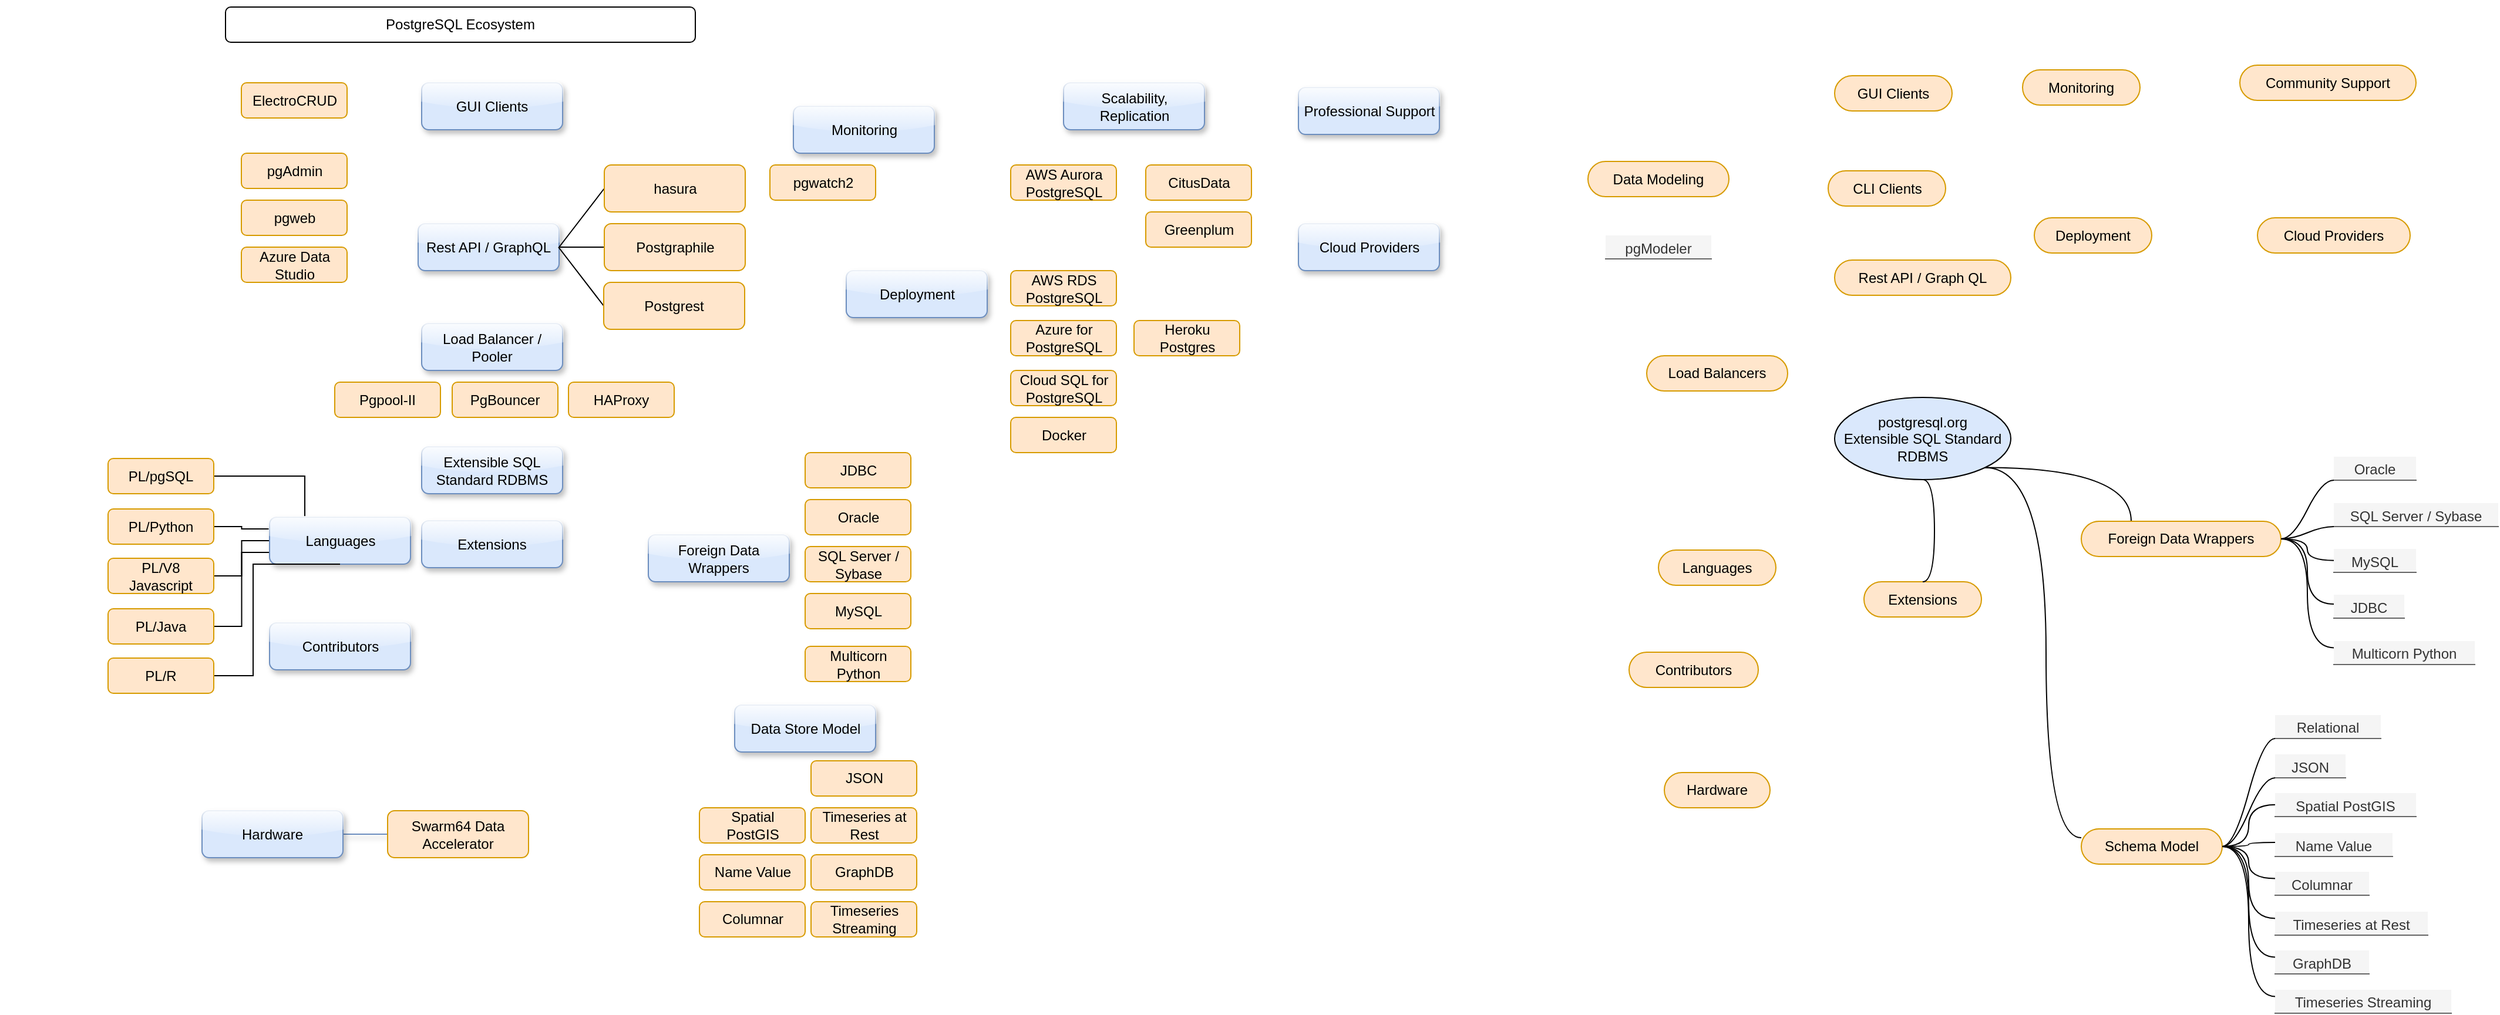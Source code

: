 <mxfile version="12.0.0" type="github" pages="1"><diagram id="6a731a19-8d31-9384-78a2-239565b7b9f0" name="Page-1"><mxGraphModel dx="1683" dy="1754" grid="1" gridSize="10" guides="1" tooltips="1" connect="1" arrows="1" fold="1" page="1" pageScale="1" pageWidth="1100" pageHeight="850" background="#ffffff" math="0" shadow="0"><root><mxCell id="0"/><mxCell id="1" parent="0"/><mxCell id="ewoqu2unWtdxqua38aiE-1555" style="edgeStyle=orthogonalEdgeStyle;rounded=0;orthogonalLoop=1;jettySize=auto;html=1;exitX=0.25;exitY=0;exitDx=0;exitDy=0;entryX=1;entryY=0.5;entryDx=0;entryDy=0;endArrow=none;endFill=0;" parent="1" source="qYoUqwugDs_8l-8_ZZNk-1542" target="ewoqu2unWtdxqua38aiE-1548" edge="1"><mxGeometry relative="1" as="geometry"/></mxCell><mxCell id="ewoqu2unWtdxqua38aiE-1556" style="edgeStyle=orthogonalEdgeStyle;rounded=0;orthogonalLoop=1;jettySize=auto;html=1;exitX=0;exitY=0.25;exitDx=0;exitDy=0;endArrow=none;endFill=0;" parent="1" source="qYoUqwugDs_8l-8_ZZNk-1542" target="ewoqu2unWtdxqua38aiE-1551" edge="1"><mxGeometry relative="1" as="geometry"/></mxCell><mxCell id="ewoqu2unWtdxqua38aiE-1557" style="edgeStyle=orthogonalEdgeStyle;rounded=0;orthogonalLoop=1;jettySize=auto;html=1;exitX=0;exitY=0.5;exitDx=0;exitDy=0;endArrow=none;endFill=0;entryX=1;entryY=0.5;entryDx=0;entryDy=0;" parent="1" source="qYoUqwugDs_8l-8_ZZNk-1542" target="ewoqu2unWtdxqua38aiE-1553" edge="1"><mxGeometry relative="1" as="geometry"/></mxCell><mxCell id="ewoqu2unWtdxqua38aiE-1558" style="edgeStyle=orthogonalEdgeStyle;rounded=0;orthogonalLoop=1;jettySize=auto;html=1;exitX=0;exitY=0.75;exitDx=0;exitDy=0;endArrow=none;endFill=0;entryX=1;entryY=0.5;entryDx=0;entryDy=0;" parent="1" source="qYoUqwugDs_8l-8_ZZNk-1542" target="ewoqu2unWtdxqua38aiE-1554" edge="1"><mxGeometry relative="1" as="geometry"><mxPoint x="233.5" y="-295.5" as="targetPoint"/></mxGeometry></mxCell><UserObject label="Languages" link="https://www.postgresql.org/docs/current/external-pl.html" id="qYoUqwugDs_8l-8_ZZNk-1542"><mxCell style="rounded=1;whiteSpace=wrap;html=1;shadow=1;strokeColor=#6c8ebf;fillColor=#dae8fc;glass=1;" parent="1" vertex="1"><mxGeometry x="247.5" y="-395.5" width="120" height="40" as="geometry"/></mxCell></UserObject><UserObject label="Foreign Data Wrappers" link="https://pgxn.org/tag/foreign%20data%20wrapper/" id="xO5iW77-2609iIl7646L-1542"><mxCell style="rounded=1;whiteSpace=wrap;html=1;shadow=1;strokeColor=#6c8ebf;fillColor=#dae8fc;glass=1;" parent="1" vertex="1"><mxGeometry x="570" y="-380.5" width="120" height="40" as="geometry"/></mxCell></UserObject><UserObject label="Extensions" link="https://pgxn.org/" id="xO5iW77-2609iIl7646L-1543"><mxCell style="rounded=1;whiteSpace=wrap;html=1;shadow=1;strokeColor=#6c8ebf;fillColor=#dae8fc;glass=1;" parent="1" vertex="1"><mxGeometry x="377" y="-392.5" width="120" height="40" as="geometry"/></mxCell></UserObject><mxCell id="xO5iW77-2609iIl7646L-1544" value="Data Store Model" style="rounded=1;whiteSpace=wrap;html=1;shadow=1;strokeColor=#6c8ebf;fillColor=#dae8fc;glass=1;" parent="1" vertex="1"><mxGeometry x="643.5" y="-235.5" width="120" height="40" as="geometry"/></mxCell><mxCell id="xO5iW77-2609iIl7646L-1545" value="Deployment" style="rounded=1;whiteSpace=wrap;html=1;shadow=1;strokeColor=#6c8ebf;fillColor=#dae8fc;glass=1;" parent="1" vertex="1"><mxGeometry x="738.5" y="-605.5" width="120" height="40" as="geometry"/></mxCell><mxCell id="xO5iW77-2609iIl7646L-1546" value="Load Balancer / Pooler" style="rounded=1;whiteSpace=wrap;html=1;shadow=1;strokeColor=#6c8ebf;fillColor=#dae8fc;glass=1;" parent="1" vertex="1"><mxGeometry x="377" y="-560.5" width="120" height="40" as="geometry"/></mxCell><mxCell id="xO5iW77-2609iIl7646L-1547" value="Scalability, Replication" style="rounded=1;whiteSpace=wrap;html=1;shadow=1;strokeColor=#6c8ebf;fillColor=#dae8fc;glass=1;" parent="1" vertex="1"><mxGeometry x="923.5" y="-765.5" width="120" height="40" as="geometry"/></mxCell><mxCell id="xO5iW77-2609iIl7646L-1548" value="Monitoring" style="rounded=1;whiteSpace=wrap;html=1;shadow=1;strokeColor=#6c8ebf;fillColor=#dae8fc;glass=1;" parent="1" vertex="1"><mxGeometry x="693.5" y="-745.5" width="120" height="40" as="geometry"/></mxCell><mxCell id="wK-X1UXonODeccGO6W6j-1548" style="rounded=0;orthogonalLoop=1;jettySize=auto;html=1;exitX=1;exitY=0.5;exitDx=0;exitDy=0;entryX=0;entryY=0.5;entryDx=0;entryDy=0;endArrow=none;endFill=0;" parent="1" source="xO5iW77-2609iIl7646L-1549" target="wK-X1UXonODeccGO6W6j-1547" edge="1"><mxGeometry relative="1" as="geometry"/></mxCell><mxCell id="xO5iW77-2609iIl7646L-1549" value="Rest API / GraphQL" style="rounded=1;whiteSpace=wrap;html=1;fillColor=#dae8fc;strokeColor=#6c8ebf;shadow=1;glass=1;comic=0;" parent="1" vertex="1"><mxGeometry x="374" y="-645.5" width="120" height="40" as="geometry"/></mxCell><mxCell id="xO5iW77-2609iIl7646L-1550" value="GUI Clients" style="rounded=1;whiteSpace=wrap;html=1;shadow=1;strokeColor=#6c8ebf;fillColor=#dae8fc;glass=1;" parent="1" vertex="1"><mxGeometry x="377" y="-765.5" width="120" height="40" as="geometry"/></mxCell><UserObject label="Contributors" link="https://www.postgresql.org/community/contributors/" id="xO5iW77-2609iIl7646L-1551"><mxCell style="rounded=1;whiteSpace=wrap;html=1;shadow=1;strokeColor=#6c8ebf;fillColor=#dae8fc;glass=1;" parent="1" vertex="1"><mxGeometry x="247.5" y="-305.5" width="120" height="40" as="geometry"/></mxCell></UserObject><mxCell id="xO5iW77-2609iIl7646L-1552" value="Professional Support" style="rounded=1;whiteSpace=wrap;html=1;shadow=1;strokeColor=#6c8ebf;fillColor=#dae8fc;glass=1;" parent="1" vertex="1"><mxGeometry x="1123.5" y="-761.5" width="120" height="40" as="geometry"/></mxCell><mxCell id="xO5iW77-2609iIl7646L-1553" value="Cloud Providers" style="rounded=1;whiteSpace=wrap;html=1;shadow=1;strokeColor=#6c8ebf;fillColor=#dae8fc;glass=1;" parent="1" vertex="1"><mxGeometry x="1123.5" y="-645.5" width="120" height="40" as="geometry"/></mxCell><UserObject label="Extensible SQL Standard RDBMS" link="https://www.postgresql.org/about/" id="xO5iW77-2609iIl7646L-1554"><mxCell style="rounded=1;whiteSpace=wrap;html=1;shadow=1;strokeColor=#6c8ebf;fillColor=#dae8fc;glass=1;" parent="1" vertex="1"><mxGeometry x="377" y="-455.5" width="120" height="40" as="geometry"/></mxCell></UserObject><mxCell id="xO5iW77-2609iIl7646L-1558" value="" style="edgeStyle=none;rounded=1;orthogonalLoop=1;jettySize=auto;html=1;endArrow=none;entryX=0;entryY=0.5;entryDx=0;entryDy=0;shadow=1;fontSize=12;strokeColor=#6c8ebf;fillColor=#dae8fc;glass=1;" parent="1" source="xO5iW77-2609iIl7646L-1555" target="ewoqu2unWtdxqua38aiE-1542" edge="1"><mxGeometry relative="1" as="geometry"><mxPoint x="393.5" y="-125.5" as="targetPoint"/></mxGeometry></mxCell><mxCell id="xO5iW77-2609iIl7646L-1555" value="Hardware" style="rounded=1;whiteSpace=wrap;html=1;shadow=1;strokeColor=#6c8ebf;fillColor=#dae8fc;glass=1;" parent="1" vertex="1"><mxGeometry x="190" y="-145.5" width="120" height="40" as="geometry"/></mxCell><mxCell id="wK-X1UXonODeccGO6W6j-1550" style="edgeStyle=none;rounded=0;orthogonalLoop=1;jettySize=auto;html=1;exitX=0;exitY=0.5;exitDx=0;exitDy=0;endArrow=none;endFill=0;" parent="1" source="wK-X1UXonODeccGO6W6j-1545" edge="1"><mxGeometry relative="1" as="geometry"><mxPoint x="493.5" y="-625.5" as="targetPoint"/></mxGeometry></mxCell><UserObject label="Postgrest" link="http://postgrest.org/" id="wK-X1UXonODeccGO6W6j-1545"><mxCell style="rounded=1;whiteSpace=wrap;html=1;fillColor=#ffe6cc;strokeColor=#d79b00;" parent="1" vertex="1"><mxGeometry x="532" y="-595.5" width="120" height="40" as="geometry"/></mxCell></UserObject><mxCell id="wK-X1UXonODeccGO6W6j-1549" style="edgeStyle=none;rounded=0;orthogonalLoop=1;jettySize=auto;html=1;exitX=0;exitY=0.5;exitDx=0;exitDy=0;entryX=1;entryY=0.5;entryDx=0;entryDy=0;endArrow=none;endFill=0;" parent="1" source="wK-X1UXonODeccGO6W6j-1546" target="xO5iW77-2609iIl7646L-1549" edge="1"><mxGeometry relative="1" as="geometry"/></mxCell><UserObject label="hasura" link="https://hasura.io/" id="wK-X1UXonODeccGO6W6j-1546"><mxCell style="rounded=1;whiteSpace=wrap;html=1;fillColor=#ffe6cc;strokeColor=#d79b00;" parent="1" vertex="1"><mxGeometry x="532.5" y="-695.5" width="120" height="40" as="geometry"/></mxCell></UserObject><UserObject label="Postgraphile" link="https://www.graphile.org/postgraphile/" id="wK-X1UXonODeccGO6W6j-1547"><mxCell style="rounded=1;whiteSpace=wrap;html=1;fillColor=#ffe6cc;strokeColor=#d79b00;" parent="1" vertex="1"><mxGeometry x="532.5" y="-645.5" width="120" height="40" as="geometry"/></mxCell></UserObject><UserObject label="Swarm64 Data Accelerator" link="https://www.swarm64.com/swarm64-da" id="ewoqu2unWtdxqua38aiE-1542"><mxCell style="rounded=1;whiteSpace=wrap;html=1;fillColor=#ffe6cc;strokeColor=#d79b00;" parent="1" vertex="1"><mxGeometry x="348" y="-145.5" width="120" height="40" as="geometry"/></mxCell></UserObject><UserObject label="PostgreSQL Ecosystem" link="https://efficiencygeek.github.io/postgresql-ecosystem/" id="ewoqu2unWtdxqua38aiE-1544"><mxCell style="rounded=1;whiteSpace=wrap;html=1;" parent="1" vertex="1"><mxGeometry x="210" y="-830" width="400" height="30" as="geometry"/></mxCell></UserObject><UserObject label="" link="https://www.postgresql.org/" id="ewoqu2unWtdxqua38aiE-1547"><mxCell style="shape=image;verticalLabelPosition=bottom;labelBackgroundColor=#ffffff;verticalAlign=top;aspect=fixed;imageAspect=0;image=https://upload.wikimedia.org/wikipedia/commons/thumb/2/29/Postgresql_elephant.svg/540px-Postgresql_elephant.svg.png;" parent="1" vertex="1"><mxGeometry x="18" y="-836" width="49" height="50" as="geometry"/></mxCell></UserObject><UserObject label="PL/pgSQL" link="https://www.postgresql.org/docs/current/plpgsql.html" id="ewoqu2unWtdxqua38aiE-1548"><mxCell style="rounded=1;whiteSpace=wrap;html=1;fillColor=#ffe6cc;strokeColor=#d79b00;" parent="1" vertex="1"><mxGeometry x="110" y="-445.5" width="90" height="30" as="geometry"/></mxCell></UserObject><UserObject label="PL/Python" link="https://www.postgresql.org/docs/current/plpython.html" id="ewoqu2unWtdxqua38aiE-1551"><mxCell style="rounded=1;whiteSpace=wrap;html=1;fillColor=#ffe6cc;strokeColor=#d79b00;" parent="1" vertex="1"><mxGeometry x="110" y="-402.5" width="90" height="30" as="geometry"/></mxCell></UserObject><mxCell id="ewoqu2unWtdxqua38aiE-1560" style="edgeStyle=elbowEdgeStyle;rounded=0;orthogonalLoop=1;jettySize=auto;html=1;entryX=0.5;entryY=1;entryDx=0;entryDy=0;endArrow=none;endFill=0;" parent="1" target="qYoUqwugDs_8l-8_ZZNk-1542" edge="1"><mxGeometry relative="1" as="geometry"><mxPoint x="200.5" y="-260.5" as="sourcePoint"/><Array as="points"><mxPoint x="233.5" y="-305.5"/><mxPoint x="233.5" y="-305.5"/></Array></mxGeometry></mxCell><UserObject label="PL/R" link="https://github.com/postgres-plr/plr" id="ewoqu2unWtdxqua38aiE-1552"><mxCell style="rounded=1;whiteSpace=wrap;html=1;fillColor=#ffe6cc;strokeColor=#d79b00;" parent="1" vertex="1"><mxGeometry x="110" y="-275.5" width="90" height="30" as="geometry"/></mxCell></UserObject><UserObject label="PL/V8 Javascript" link="https://plv8.github.io/" id="ewoqu2unWtdxqua38aiE-1553"><mxCell style="rounded=1;whiteSpace=wrap;html=1;fillColor=#ffe6cc;strokeColor=#d79b00;" parent="1" vertex="1"><mxGeometry x="110" y="-360.5" width="90" height="30" as="geometry"/></mxCell></UserObject><UserObject label="PL/Java" link="https://tada.github.io/pljava/" id="ewoqu2unWtdxqua38aiE-1554"><mxCell style="rounded=1;whiteSpace=wrap;html=1;fillColor=#ffe6cc;strokeColor=#d79b00;" parent="1" vertex="1"><mxGeometry x="110" y="-317.5" width="90" height="30" as="geometry"/></mxCell></UserObject><UserObject label="JDBC" link="https://pgxn.org/dist/jdbc_fdw/" id="ewoqu2unWtdxqua38aiE-1561"><mxCell style="rounded=1;whiteSpace=wrap;html=1;fillColor=#ffe6cc;strokeColor=#d79b00;flipV=1;flipH=1;" parent="1" vertex="1"><mxGeometry x="703.5" y="-450.5" width="90" height="30" as="geometry"/></mxCell></UserObject><UserObject label="Oracle" link="https://pgxn.org/dist/oracle_fdw/" id="ewoqu2unWtdxqua38aiE-1562"><mxCell style="rounded=1;whiteSpace=wrap;html=1;fillColor=#ffe6cc;strokeColor=#d79b00;flipV=1;flipH=1;" parent="1" vertex="1"><mxGeometry x="703.5" y="-410.5" width="90" height="30" as="geometry"/></mxCell></UserObject><UserObject label="SQL Server / Sybase" link="https://pgxn.org/dist/tds_fdw/" id="ewoqu2unWtdxqua38aiE-1563"><mxCell style="rounded=1;whiteSpace=wrap;html=1;fillColor=#ffe6cc;strokeColor=#d79b00;flipV=1;flipH=1;" parent="1" vertex="1"><mxGeometry x="703.5" y="-370.5" width="90" height="30" as="geometry"/></mxCell></UserObject><UserObject label="MySQL" link="https://pgxn.org/dist/mysql_fdw/" id="ewoqu2unWtdxqua38aiE-1564"><mxCell style="rounded=1;whiteSpace=wrap;html=1;fillColor=#ffe6cc;strokeColor=#d79b00;flipV=1;flipH=1;" parent="1" vertex="1"><mxGeometry x="703.5" y="-330.5" width="90" height="30" as="geometry"/></mxCell></UserObject><UserObject label="Multicorn Python" link="https://pgxn.org/dist/multicorn/" id="ewoqu2unWtdxqua38aiE-1565"><mxCell style="rounded=1;whiteSpace=wrap;html=1;fillColor=#ffe6cc;strokeColor=#d79b00;flipV=1;flipH=1;" parent="1" vertex="1"><mxGeometry x="703.5" y="-285.5" width="90" height="30" as="geometry"/></mxCell></UserObject><UserObject label="JSON" link="https://www.postgresql.org/docs/current/functions-json.html" id="ewoqu2unWtdxqua38aiE-1566"><mxCell style="rounded=1;whiteSpace=wrap;html=1;fillColor=#ffe6cc;strokeColor=#d79b00;flipV=1;flipH=1;" parent="1" vertex="1"><mxGeometry x="708.5" y="-188" width="90" height="30" as="geometry"/></mxCell></UserObject><UserObject label="Timeseries at Rest" link="https://www.timescale.com/" id="ewoqu2unWtdxqua38aiE-1567"><mxCell style="rounded=1;whiteSpace=wrap;html=1;fillColor=#ffe6cc;strokeColor=#d79b00;flipV=1;flipH=1;" parent="1" vertex="1"><mxGeometry x="708.5" y="-148" width="90" height="30" as="geometry"/></mxCell></UserObject><UserObject label="GraphDB" link="https://bitnine.net/agensgraph-graph-database-with-postgresql/" id="ewoqu2unWtdxqua38aiE-1568"><mxCell style="rounded=1;whiteSpace=wrap;html=1;fillColor=#ffe6cc;strokeColor=#d79b00;flipV=1;flipH=1;" parent="1" vertex="1"><mxGeometry x="708.5" y="-108" width="90" height="30" as="geometry"/></mxCell></UserObject><UserObject label="Timeseries Streaming" link="https://www.pipelinedb.com/blog/high-performance-time-series-aggregation-for-postgresql-11" id="ewoqu2unWtdxqua38aiE-1569"><mxCell style="rounded=1;whiteSpace=wrap;html=1;fillColor=#ffe6cc;strokeColor=#d79b00;flipV=1;flipH=1;" parent="1" vertex="1"><mxGeometry x="708.5" y="-68" width="90" height="30" as="geometry"/></mxCell></UserObject><UserObject label="Columnar" link="https://citusdata.github.io/cstore_fdw/" id="ewoqu2unWtdxqua38aiE-1570"><mxCell style="rounded=1;whiteSpace=wrap;html=1;fillColor=#ffe6cc;strokeColor=#d79b00;flipV=1;flipH=1;" parent="1" vertex="1"><mxGeometry x="613.5" y="-68" width="90" height="30" as="geometry"/></mxCell></UserObject><UserObject label="Spatial &lt;br&gt;PostGIS" link="https://postgis.net/" id="ewoqu2unWtdxqua38aiE-1578"><mxCell style="rounded=1;whiteSpace=wrap;html=1;fillColor=#ffe6cc;strokeColor=#d79b00;flipV=1;flipH=1;" parent="1" vertex="1"><mxGeometry x="613.5" y="-148" width="90" height="30" as="geometry"/></mxCell></UserObject><UserObject label="CitusData" link="https://www.citusdata.com/" id="ewoqu2unWtdxqua38aiE-1579"><mxCell style="rounded=1;whiteSpace=wrap;html=1;fillColor=#ffe6cc;strokeColor=#d79b00;flipV=1;flipH=1;" parent="1" vertex="1"><mxGeometry x="993.5" y="-695.5" width="90" height="30" as="geometry"/></mxCell></UserObject><UserObject label="AWS Aurora PostgreSQL" link="https://aws.amazon.com/rds/aurora/details/postgresql-details/" id="ewoqu2unWtdxqua38aiE-1580"><mxCell style="rounded=1;whiteSpace=wrap;html=1;fillColor=#ffe6cc;strokeColor=#d79b00;flipV=1;flipH=1;" parent="1" vertex="1"><mxGeometry x="878.5" y="-695.5" width="90" height="30" as="geometry"/></mxCell></UserObject><UserObject label="Name Value" link="https://www.postgresql.org/docs/current/hstore.html" id="ewoqu2unWtdxqua38aiE-1581"><mxCell style="rounded=1;whiteSpace=wrap;html=1;fillColor=#ffe6cc;strokeColor=#d79b00;flipV=1;flipH=1;" parent="1" vertex="1"><mxGeometry x="613.5" y="-108" width="90" height="30" as="geometry"/></mxCell></UserObject><UserObject label="AWS RDS PostgreSQL" link="https://aws.amazon.com/rds/postgresql/" id="ewoqu2unWtdxqua38aiE-1582"><mxCell style="rounded=1;whiteSpace=wrap;html=1;fillColor=#ffe6cc;strokeColor=#d79b00;flipV=1;flipH=1;" parent="1" vertex="1"><mxGeometry x="878.5" y="-605.5" width="90" height="30" as="geometry"/></mxCell></UserObject><UserObject label="Azure for PostgreSQL" link="https://azure.microsoft.com/en-us/services/postgresql/" id="ewoqu2unWtdxqua38aiE-1583"><mxCell style="rounded=1;whiteSpace=wrap;html=1;fillColor=#ffe6cc;strokeColor=#d79b00;flipV=1;flipH=1;" parent="1" vertex="1"><mxGeometry x="878.5" y="-563" width="90" height="30" as="geometry"/></mxCell></UserObject><UserObject label="Cloud SQL for PostgreSQL" link="https://cloud.google.com/sql/docs/postgres/" id="ewoqu2unWtdxqua38aiE-1584"><mxCell style="rounded=1;whiteSpace=wrap;html=1;fillColor=#ffe6cc;strokeColor=#d79b00;flipV=1;flipH=1;" parent="1" vertex="1"><mxGeometry x="878.5" y="-520.5" width="90" height="30" as="geometry"/></mxCell></UserObject><UserObject label="Docker" link="https://hub.docker.com/_/postgres" id="ewoqu2unWtdxqua38aiE-1585"><mxCell style="rounded=1;whiteSpace=wrap;html=1;fillColor=#ffe6cc;strokeColor=#d79b00;flipV=1;flipH=1;" parent="1" vertex="1"><mxGeometry x="878.5" y="-480.5" width="90" height="30" as="geometry"/></mxCell></UserObject><UserObject label="ElectroCRUD" link="https://github.com/garrylachman/ElectroCRUD" id="ewoqu2unWtdxqua38aiE-1587"><mxCell style="rounded=1;whiteSpace=wrap;html=1;fillColor=#ffe6cc;strokeColor=#d79b00;" parent="1" vertex="1"><mxGeometry x="223.5" y="-765.5" width="90" height="30" as="geometry"/></mxCell></UserObject><UserObject label="Heroku Postgres" link="https://www.heroku.com/postgres" id="ewoqu2unWtdxqua38aiE-1588"><mxCell style="rounded=1;whiteSpace=wrap;html=1;fillColor=#ffe6cc;strokeColor=#d79b00;flipV=1;flipH=1;" parent="1" vertex="1"><mxGeometry x="983.5" y="-563" width="90" height="30" as="geometry"/></mxCell></UserObject><UserObject label="Pgpool-II" link="http://www.pgpool.net/mediawiki/index.php/Main_Page" id="ewoqu2unWtdxqua38aiE-1589"><mxCell style="rounded=1;whiteSpace=wrap;html=1;fillColor=#ffe6cc;strokeColor=#d79b00;flipV=1;flipH=1;" parent="1" vertex="1"><mxGeometry x="303" y="-510.5" width="90" height="30" as="geometry"/></mxCell></UserObject><UserObject label="PgBouncer" link="http://pgbouncer.github.io/" id="ewoqu2unWtdxqua38aiE-1590"><mxCell style="rounded=1;whiteSpace=wrap;html=1;fillColor=#ffe6cc;strokeColor=#d79b00;flipV=1;flipH=1;" parent="1" vertex="1"><mxGeometry x="403" y="-510.5" width="90" height="30" as="geometry"/></mxCell></UserObject><UserObject label="HAProxy" link="http://www.haproxy.org/" id="ewoqu2unWtdxqua38aiE-1591"><mxCell style="rounded=1;whiteSpace=wrap;html=1;fillColor=#ffe6cc;strokeColor=#d79b00;flipV=1;flipH=1;" parent="1" vertex="1"><mxGeometry x="502" y="-510.5" width="90" height="30" as="geometry"/></mxCell></UserObject><UserObject label="pgwatch2" link="https://github.com/cybertec-postgresql/pgwatch2" id="ewoqu2unWtdxqua38aiE-1593"><mxCell style="rounded=1;whiteSpace=wrap;html=1;fillColor=#ffe6cc;strokeColor=#d79b00;flipV=1;flipH=1;" parent="1" vertex="1"><mxGeometry x="673.5" y="-695.5" width="90" height="30" as="geometry"/></mxCell></UserObject><UserObject label="Greenplum" link="https://greenplum.org/" id="ewoqu2unWtdxqua38aiE-1594"><mxCell style="rounded=1;whiteSpace=wrap;html=1;fillColor=#ffe6cc;strokeColor=#d79b00;flipV=1;flipH=1;" parent="1" vertex="1"><mxGeometry x="993.5" y="-655.5" width="90" height="30" as="geometry"/></mxCell></UserObject><UserObject label="pgAdmin" link="https://www.pgadmin.org/" id="ewoqu2unWtdxqua38aiE-1595"><mxCell style="rounded=1;whiteSpace=wrap;html=1;fillColor=#ffe6cc;strokeColor=#d79b00;flipV=1;flipH=1;" parent="1" vertex="1"><mxGeometry x="223.5" y="-705.5" width="90" height="30" as="geometry"/></mxCell></UserObject><UserObject label="pgweb" link="http://sosedoff.github.io/pgweb/" id="ewoqu2unWtdxqua38aiE-1596"><mxCell style="rounded=1;whiteSpace=wrap;html=1;fillColor=#ffe6cc;strokeColor=#d79b00;flipV=1;flipH=1;" parent="1" vertex="1"><mxGeometry x="223.5" y="-665.5" width="90" height="30" as="geometry"/></mxCell></UserObject><UserObject label="Azure Data Studio" link="https://docs.microsoft.com/en-us/sql/azure-data-studio/quickstart-postgres?view=sql-server-2017" id="ewoqu2unWtdxqua38aiE-1597"><mxCell style="rounded=1;whiteSpace=wrap;html=1;fillColor=#ffe6cc;strokeColor=#d79b00;flipV=1;flipH=1;" parent="1" vertex="1"><mxGeometry x="223.5" y="-625.5" width="90" height="30" as="geometry"/></mxCell></UserObject><mxCell id="T47zWwT-9xR79p9-MtNg-6" style="edgeStyle=orthogonalEdgeStyle;curved=1;rounded=0;orthogonalLoop=1;jettySize=auto;html=1;exitX=1;exitY=1;exitDx=0;exitDy=0;entryX=0.25;entryY=0;entryDx=0;entryDy=0;endArrow=none;endFill=0;" parent="1" source="T47zWwT-9xR79p9-MtNg-1" target="T47zWwT-9xR79p9-MtNg-4" edge="1"><mxGeometry relative="1" as="geometry"/></mxCell><UserObject label="postgresql.org&lt;br&gt;Extensible SQL Standard RDBMS" link="https://www.postgresql.org/about/" id="T47zWwT-9xR79p9-MtNg-1"><mxCell style="ellipse;whiteSpace=wrap;html=1;align=center;container=1;recursiveResize=0;treeFolding=1;treeMoving=1;fillColor=#DAE8FC;" parent="1" vertex="1"><mxGeometry x="1580" y="-497.5" width="150" height="70" as="geometry"/></mxCell></UserObject><UserObject label="Extensions" link="https://www.citusdata.com/blog/2018/11/27/postgres-more-than-a-relational-database/" id="T47zWwT-9xR79p9-MtNg-2"><mxCell style="whiteSpace=wrap;html=1;rounded=1;arcSize=50;align=center;verticalAlign=middle;container=1;recursiveResize=0;strokeWidth=1;autosize=1;spacing=4;treeFolding=1;treeMoving=1;strokeColor=#d79b00;fillColor=#ffe6cc;" parent="1" vertex="1"><mxGeometry x="1605" y="-340.5" width="100" height="30" as="geometry"/></mxCell></UserObject><mxCell id="T47zWwT-9xR79p9-MtNg-3" value="" style="edgeStyle=entityRelationEdgeStyle;startArrow=none;endArrow=none;segment=10;curved=1;exitX=0.5;exitY=1;exitDx=0;exitDy=0;entryX=0.5;entryY=0;entryDx=0;entryDy=0;" parent="1" source="T47zWwT-9xR79p9-MtNg-1" target="T47zWwT-9xR79p9-MtNg-2" edge="1"><mxGeometry relative="1" as="geometry"><mxPoint x="1670" y="-321" as="sourcePoint"/></mxGeometry></mxCell><UserObject label="Foreign Data Wrappers" link="https://pgxn.org/tag/foreign%20data%20wrapper/" id="T47zWwT-9xR79p9-MtNg-4"><mxCell style="whiteSpace=wrap;html=1;rounded=1;arcSize=50;align=center;verticalAlign=middle;container=1;recursiveResize=0;strokeWidth=1;autosize=1;spacing=4;treeFolding=1;treeMoving=1;fillColor=#ffe6cc;strokeColor=#d79b00;" parent="1" vertex="1"><mxGeometry x="1790" y="-392" width="170" height="30" as="geometry"/></mxCell></UserObject><mxCell id="T47zWwT-9xR79p9-MtNg-7" value="Oracle" style="whiteSpace=wrap;html=1;shape=partialRectangle;top=0;left=0;bottom=1;right=0;points=[[0,1],[1,1]];strokeColor=#666666;fillColor=#f5f5f5;align=center;verticalAlign=bottom;routingCenterY=0.5;snapToPoint=1;container=1;recursiveResize=0;autosize=1;treeFolding=1;treeMoving=1;fontColor=#333333;" parent="1" vertex="1"><mxGeometry x="2005" y="-447" width="70" height="20" as="geometry"/></mxCell><mxCell id="T47zWwT-9xR79p9-MtNg-8" value="" style="edgeStyle=entityRelationEdgeStyle;startArrow=none;endArrow=none;segment=10;curved=1;" parent="1" source="T47zWwT-9xR79p9-MtNg-4" target="T47zWwT-9xR79p9-MtNg-7" edge="1"><mxGeometry relative="1" as="geometry"><mxPoint x="1960" y="-369.5" as="sourcePoint"/></mxGeometry></mxCell><mxCell id="T47zWwT-9xR79p9-MtNg-13" value="" style="edgeStyle=orthogonalEdgeStyle;curved=1;rounded=0;orthogonalLoop=1;jettySize=auto;html=1;endArrow=none;endFill=0;entryX=0.006;entryY=0.493;entryDx=0;entryDy=0;entryPerimeter=0;" parent="1" source="T47zWwT-9xR79p9-MtNg-4" target="T47zWwT-9xR79p9-MtNg-12" edge="1"><mxGeometry relative="1" as="geometry"><mxPoint x="1960" y="-369.5" as="sourcePoint"/></mxGeometry></mxCell><mxCell id="T47zWwT-9xR79p9-MtNg-9" value="SQL Server / Sybase" style="whiteSpace=wrap;html=1;shape=partialRectangle;top=0;left=0;bottom=1;right=0;points=[[0,1],[1,1]];strokeColor=#666666;fillColor=#f5f5f5;align=center;verticalAlign=bottom;routingCenterY=0.5;snapToPoint=1;container=1;recursiveResize=0;autosize=1;treeFolding=1;treeMoving=1;fontColor=#333333;" parent="1" vertex="1"><mxGeometry x="2005" y="-407.5" width="140" height="20" as="geometry"/></mxCell><mxCell id="T47zWwT-9xR79p9-MtNg-12" value="MySQL" style="whiteSpace=wrap;html=1;shape=partialRectangle;top=0;left=0;bottom=1;right=0;points=[[0,1],[1,1]];strokeColor=#666666;fillColor=#f5f5f5;align=center;verticalAlign=bottom;routingCenterY=0.5;snapToPoint=1;container=1;recursiveResize=0;autosize=1;treeFolding=1;treeMoving=1;fontColor=#333333;" parent="1" vertex="1"><mxGeometry x="2005" y="-368.5" width="70" height="20" as="geometry"/></mxCell><mxCell id="T47zWwT-9xR79p9-MtNg-11" value="" style="edgeStyle=entityRelationEdgeStyle;startArrow=none;endArrow=none;segment=10;curved=1;entryX=0;entryY=1;entryDx=0;entryDy=0;exitX=1;exitY=0.5;exitDx=0;exitDy=0;" parent="1" source="T47zWwT-9xR79p9-MtNg-4" target="T47zWwT-9xR79p9-MtNg-9" edge="1"><mxGeometry relative="1" as="geometry"><mxPoint x="1982" y="-370" as="sourcePoint"/><mxPoint x="2052" y="-417" as="targetPoint"/></mxGeometry></mxCell><mxCell id="T47zWwT-9xR79p9-MtNg-15" value="" style="edgeStyle=orthogonalEdgeStyle;curved=1;rounded=0;orthogonalLoop=1;jettySize=auto;html=1;endArrow=none;endFill=0;exitX=1;exitY=0.5;exitDx=0;exitDy=0;entryX=0;entryY=0.4;entryDx=0;entryDy=0;entryPerimeter=0;" parent="1" source="T47zWwT-9xR79p9-MtNg-4" target="T47zWwT-9xR79p9-MtNg-16" edge="1"><mxGeometry relative="1" as="geometry"><mxPoint x="1940" y="-354.5" as="sourcePoint"/></mxGeometry></mxCell><mxCell id="T47zWwT-9xR79p9-MtNg-18" value="" style="edgeStyle=orthogonalEdgeStyle;curved=1;rounded=0;orthogonalLoop=1;jettySize=auto;html=1;endArrow=none;endFill=0;exitX=1;exitY=0.5;exitDx=0;exitDy=0;entryX=0.001;entryY=0.286;entryDx=0;entryDy=0;entryPerimeter=0;" parent="1" source="T47zWwT-9xR79p9-MtNg-4" target="T47zWwT-9xR79p9-MtNg-17" edge="1"><mxGeometry relative="1" as="geometry"><mxPoint x="1940" y="-354.5" as="sourcePoint"/></mxGeometry></mxCell><mxCell id="T47zWwT-9xR79p9-MtNg-16" value="JDBC" style="whiteSpace=wrap;html=1;shape=partialRectangle;top=0;left=0;bottom=1;right=0;points=[[0,1],[1,1]];strokeColor=#666666;fillColor=#f5f5f5;align=center;verticalAlign=bottom;routingCenterY=0.5;snapToPoint=1;container=1;recursiveResize=0;autosize=1;treeFolding=1;treeMoving=1;fontColor=#333333;" parent="1" vertex="1"><mxGeometry x="2005" y="-329.5" width="60" height="20" as="geometry"/></mxCell><mxCell id="T47zWwT-9xR79p9-MtNg-17" value="Multicorn Python" style="whiteSpace=wrap;html=1;shape=partialRectangle;top=0;left=0;bottom=1;right=0;points=[[0,1],[1,1]];strokeColor=#666666;fillColor=#f5f5f5;align=center;verticalAlign=bottom;routingCenterY=0.5;snapToPoint=1;container=1;recursiveResize=0;autosize=1;treeFolding=1;treeMoving=1;fontColor=#333333;" parent="1" vertex="1"><mxGeometry x="2005" y="-290" width="120" height="20" as="geometry"/></mxCell><UserObject label="Schema Model" link="https://www.citusdata.com/blog/2018/11/27/postgres-more-than-a-relational-database/" id="T47zWwT-9xR79p9-MtNg-20"><mxCell style="whiteSpace=wrap;html=1;rounded=1;arcSize=50;align=center;verticalAlign=middle;container=1;recursiveResize=0;strokeWidth=1;autosize=1;spacing=4;treeFolding=1;treeMoving=1;fillColor=#ffe6cc;strokeColor=#d79b00;" parent="1" vertex="1"><mxGeometry x="1790" y="-130" width="120" height="30" as="geometry"/></mxCell></UserObject><UserObject label="Relational" link="https://www.postgresql.org/docs/current/sql.html" id="T47zWwT-9xR79p9-MtNg-21"><mxCell style="whiteSpace=wrap;html=1;shape=partialRectangle;top=0;left=0;bottom=1;right=0;points=[[0,1],[1,1]];strokeColor=#666666;fillColor=#f5f5f5;align=center;verticalAlign=bottom;routingCenterY=0.5;snapToPoint=1;container=1;recursiveResize=0;autosize=1;treeFolding=1;treeMoving=1;fontColor=#333333;" parent="1" vertex="1"><mxGeometry x="1955" y="-227" width="90" height="20" as="geometry"/></mxCell></UserObject><mxCell id="T47zWwT-9xR79p9-MtNg-22" value="" style="edgeStyle=entityRelationEdgeStyle;startArrow=none;endArrow=none;segment=10;curved=1;" parent="1" source="T47zWwT-9xR79p9-MtNg-20" target="T47zWwT-9xR79p9-MtNg-21" edge="1"><mxGeometry relative="1" as="geometry"><mxPoint x="2090" y="-149.5" as="sourcePoint"/></mxGeometry></mxCell><mxCell id="T47zWwT-9xR79p9-MtNg-23" value="" style="edgeStyle=orthogonalEdgeStyle;curved=1;rounded=0;orthogonalLoop=1;jettySize=auto;html=1;endArrow=none;endFill=0;entryX=0.006;entryY=0.493;entryDx=0;entryDy=0;entryPerimeter=0;" parent="1" source="T47zWwT-9xR79p9-MtNg-20" target="T47zWwT-9xR79p9-MtNg-25" edge="1"><mxGeometry relative="1" as="geometry"><mxPoint x="2090" y="-149.5" as="sourcePoint"/></mxGeometry></mxCell><UserObject label="JSON" link="https://www.postgresql.org/docs/current/functions-json.html" id="T47zWwT-9xR79p9-MtNg-24"><mxCell style="whiteSpace=wrap;html=1;shape=partialRectangle;top=0;left=0;bottom=1;right=0;points=[[0,1],[1,1]];strokeColor=#666666;fillColor=#f5f5f5;align=center;verticalAlign=bottom;routingCenterY=0.5;snapToPoint=1;container=1;recursiveResize=0;autosize=1;treeFolding=1;treeMoving=1;fontColor=#333333;" parent="1" vertex="1"><mxGeometry x="1955" y="-193.5" width="60" height="20" as="geometry"/></mxCell></UserObject><UserObject label="Spatial PostGIS" link="https://postgis.net/" id="T47zWwT-9xR79p9-MtNg-25"><mxCell style="whiteSpace=wrap;html=1;shape=partialRectangle;top=0;left=0;bottom=1;right=0;points=[[0,1],[1,1]];strokeColor=#666666;fillColor=#f5f5f5;align=center;verticalAlign=bottom;routingCenterY=0.5;snapToPoint=1;container=1;recursiveResize=0;autosize=1;treeFolding=1;treeMoving=1;fontColor=#333333;" parent="1" vertex="1"><mxGeometry x="1955" y="-160.5" width="120" height="20" as="geometry"/></mxCell></UserObject><mxCell id="T47zWwT-9xR79p9-MtNg-26" value="" style="edgeStyle=entityRelationEdgeStyle;startArrow=none;endArrow=none;segment=10;curved=1;entryX=0;entryY=1;entryDx=0;entryDy=0;exitX=1;exitY=0.5;exitDx=0;exitDy=0;" parent="1" source="T47zWwT-9xR79p9-MtNg-20" target="T47zWwT-9xR79p9-MtNg-24" edge="1"><mxGeometry relative="1" as="geometry"><mxPoint x="2112" y="-150" as="sourcePoint"/><mxPoint x="2182" y="-197" as="targetPoint"/></mxGeometry></mxCell><mxCell id="T47zWwT-9xR79p9-MtNg-27" value="" style="edgeStyle=orthogonalEdgeStyle;curved=1;rounded=0;orthogonalLoop=1;jettySize=auto;html=1;endArrow=none;endFill=0;exitX=1;exitY=0.5;exitDx=0;exitDy=0;entryX=0;entryY=0.4;entryDx=0;entryDy=0;entryPerimeter=0;" parent="1" source="T47zWwT-9xR79p9-MtNg-20" target="T47zWwT-9xR79p9-MtNg-29" edge="1"><mxGeometry relative="1" as="geometry"><mxPoint x="2070" y="-134.5" as="sourcePoint"/></mxGeometry></mxCell><mxCell id="T47zWwT-9xR79p9-MtNg-28" value="" style="edgeStyle=orthogonalEdgeStyle;curved=1;rounded=0;orthogonalLoop=1;jettySize=auto;html=1;endArrow=none;endFill=0;exitX=1;exitY=0.5;exitDx=0;exitDy=0;entryX=0.001;entryY=0.286;entryDx=0;entryDy=0;entryPerimeter=0;" parent="1" source="T47zWwT-9xR79p9-MtNg-20" target="T47zWwT-9xR79p9-MtNg-30" edge="1"><mxGeometry relative="1" as="geometry"><mxPoint x="2070" y="-134.5" as="sourcePoint"/></mxGeometry></mxCell><UserObject label="Name Value" link="https://www.postgresql.org/docs/current/hstore.html" id="T47zWwT-9xR79p9-MtNg-29"><mxCell style="whiteSpace=wrap;html=1;shape=partialRectangle;top=0;left=0;bottom=1;right=0;points=[[0,1],[1,1]];strokeColor=#666666;fillColor=#f5f5f5;align=center;verticalAlign=bottom;routingCenterY=0.5;snapToPoint=1;container=1;recursiveResize=0;autosize=1;treeFolding=1;treeMoving=1;fontColor=#333333;" parent="1" vertex="1"><mxGeometry x="1955" y="-126.5" width="100" height="20" as="geometry"/></mxCell></UserObject><UserObject label="Columnar" link="https://www.citusdata.com/blog/2014/04/03/columnar-store-for-analytics/" id="T47zWwT-9xR79p9-MtNg-30"><mxCell style="whiteSpace=wrap;html=1;shape=partialRectangle;top=0;left=0;bottom=1;right=0;points=[[0,1],[1,1]];strokeColor=#666666;fillColor=#f5f5f5;align=center;verticalAlign=bottom;routingCenterY=0.5;snapToPoint=1;container=1;recursiveResize=0;autosize=1;treeFolding=1;treeMoving=1;fontColor=#333333;" parent="1" vertex="1"><mxGeometry x="1955" y="-93.5" width="80" height="20" as="geometry"/></mxCell></UserObject><mxCell id="T47zWwT-9xR79p9-MtNg-31" value="" style="edgeStyle=orthogonalEdgeStyle;curved=1;rounded=0;orthogonalLoop=1;jettySize=auto;html=1;endArrow=none;endFill=0;entryX=0.001;entryY=0.286;entryDx=0;entryDy=0;entryPerimeter=0;" parent="1" source="T47zWwT-9xR79p9-MtNg-20" target="T47zWwT-9xR79p9-MtNg-32" edge="1"><mxGeometry relative="1" as="geometry"><mxPoint x="2040" y="-149.5" as="sourcePoint"/></mxGeometry></mxCell><UserObject label="Timeseries at Rest" link="https://www.timescale.com/" id="T47zWwT-9xR79p9-MtNg-32"><mxCell style="whiteSpace=wrap;html=1;shape=partialRectangle;top=0;left=0;bottom=1;right=0;points=[[0,1],[1,1]];strokeColor=#666666;fillColor=#f5f5f5;align=center;verticalAlign=bottom;routingCenterY=0.5;snapToPoint=1;container=1;recursiveResize=0;autosize=1;treeFolding=1;treeMoving=1;fontColor=#333333;" parent="1" vertex="1"><mxGeometry x="1955" y="-59.5" width="130" height="20" as="geometry"/></mxCell></UserObject><mxCell id="T47zWwT-9xR79p9-MtNg-33" value="" style="edgeStyle=orthogonalEdgeStyle;curved=1;rounded=0;orthogonalLoop=1;jettySize=auto;html=1;endArrow=none;endFill=0;entryX=0.001;entryY=0.286;entryDx=0;entryDy=0;entryPerimeter=0;" parent="1" source="T47zWwT-9xR79p9-MtNg-20" target="T47zWwT-9xR79p9-MtNg-34" edge="1"><mxGeometry relative="1" as="geometry"><mxPoint x="1980" y="-72.5" as="sourcePoint"/></mxGeometry></mxCell><UserObject label="Timeseries Streaming" link="https://www.pipelinedb.com/" id="T47zWwT-9xR79p9-MtNg-34"><mxCell style="whiteSpace=wrap;html=1;shape=partialRectangle;top=0;left=0;bottom=1;right=0;points=[[0,1],[1,1]];strokeColor=#666666;fillColor=#f5f5f5;align=center;verticalAlign=bottom;routingCenterY=0.5;snapToPoint=1;container=1;recursiveResize=0;autosize=1;treeFolding=1;treeMoving=1;fontColor=#333333;" parent="1" vertex="1"><mxGeometry x="1955" y="7" width="150" height="20" as="geometry"/></mxCell></UserObject><mxCell id="T47zWwT-9xR79p9-MtNg-35" value="" style="edgeStyle=orthogonalEdgeStyle;curved=1;rounded=0;orthogonalLoop=1;jettySize=auto;html=1;endArrow=none;endFill=0;entryX=0.001;entryY=0.286;entryDx=0;entryDy=0;entryPerimeter=0;" parent="1" source="T47zWwT-9xR79p9-MtNg-20" target="T47zWwT-9xR79p9-MtNg-36" edge="1"><mxGeometry relative="1" as="geometry"><mxPoint x="1860" y="-79.5" as="sourcePoint"/></mxGeometry></mxCell><UserObject label="GraphDB" link="https://bitnine.net/" id="T47zWwT-9xR79p9-MtNg-36"><mxCell style="whiteSpace=wrap;html=1;shape=partialRectangle;top=0;left=0;bottom=1;right=0;points=[[0,1],[1,1]];strokeColor=#666666;fillColor=#f5f5f5;align=center;verticalAlign=bottom;routingCenterY=0.5;snapToPoint=1;container=1;recursiveResize=0;autosize=1;treeFolding=1;treeMoving=1;fontColor=#333333;" parent="1" vertex="1"><mxGeometry x="1955" y="-26.5" width="80" height="20" as="geometry"/></mxCell></UserObject><mxCell id="T47zWwT-9xR79p9-MtNg-37" style="edgeStyle=orthogonalEdgeStyle;curved=1;rounded=0;orthogonalLoop=1;jettySize=auto;html=1;exitX=1;exitY=1;exitDx=0;exitDy=0;endArrow=none;endFill=0;entryX=0;entryY=0.25;entryDx=0;entryDy=0;" parent="1" source="T47zWwT-9xR79p9-MtNg-1" target="T47zWwT-9xR79p9-MtNg-20" edge="1"><mxGeometry relative="1" as="geometry"><mxPoint x="1718" y="-427.5" as="sourcePoint"/><mxPoint x="1793" y="-374.5" as="targetPoint"/></mxGeometry></mxCell><UserObject label="Languages" id="QQFrIH2gePDctSpPwOKv-1"><mxCell style="whiteSpace=wrap;html=1;rounded=1;arcSize=50;align=center;verticalAlign=middle;container=1;recursiveResize=0;strokeWidth=1;autosize=1;spacing=4;treeFolding=1;treeMoving=1;fillColor=#ffe6cc;strokeColor=#d79b00;" vertex="1" parent="1"><mxGeometry x="1430" y="-367.5" width="100" height="30" as="geometry"/></mxCell></UserObject><UserObject label="Load Balancers" id="QQFrIH2gePDctSpPwOKv-2"><mxCell style="whiteSpace=wrap;html=1;rounded=1;arcSize=50;align=center;verticalAlign=middle;container=1;recursiveResize=0;strokeWidth=1;autosize=1;spacing=4;treeFolding=1;treeMoving=1;fillColor=#ffe6cc;strokeColor=#d79b00;" vertex="1" parent="1"><mxGeometry x="1420" y="-533" width="120" height="30" as="geometry"/></mxCell></UserObject><UserObject label="Rest API / Graph QL" id="QQFrIH2gePDctSpPwOKv-3"><mxCell style="whiteSpace=wrap;html=1;rounded=1;arcSize=50;align=center;verticalAlign=middle;container=1;recursiveResize=0;strokeWidth=1;autosize=1;spacing=4;treeFolding=1;treeMoving=1;fillColor=#ffe6cc;strokeColor=#d79b00;" vertex="1" parent="1"><mxGeometry x="1580" y="-614.5" width="150" height="30" as="geometry"/></mxCell></UserObject><UserObject label="GUI Clients" id="QQFrIH2gePDctSpPwOKv-4"><mxCell style="whiteSpace=wrap;html=1;rounded=1;arcSize=50;align=center;verticalAlign=middle;container=1;recursiveResize=0;strokeWidth=1;autosize=1;spacing=4;treeFolding=1;treeMoving=1;fillColor=#ffe6cc;strokeColor=#d79b00;" vertex="1" parent="1"><mxGeometry x="1580" y="-771.5" width="100" height="30" as="geometry"/></mxCell></UserObject><UserObject label="CLI Clients" id="QQFrIH2gePDctSpPwOKv-5"><mxCell style="whiteSpace=wrap;html=1;rounded=1;arcSize=50;align=center;verticalAlign=middle;container=1;recursiveResize=0;strokeWidth=1;autosize=1;spacing=4;treeFolding=1;treeMoving=1;fillColor=#ffe6cc;strokeColor=#d79b00;" vertex="1" parent="1"><mxGeometry x="1574.5" y="-690.5" width="100" height="30" as="geometry"/></mxCell></UserObject><UserObject label="Monitoring" id="QQFrIH2gePDctSpPwOKv-6"><mxCell style="whiteSpace=wrap;html=1;rounded=1;arcSize=50;align=center;verticalAlign=middle;container=1;recursiveResize=0;strokeWidth=1;autosize=1;spacing=4;treeFolding=1;treeMoving=1;fillColor=#ffe6cc;strokeColor=#d79b00;" vertex="1" parent="1"><mxGeometry x="1740" y="-776.5" width="100" height="30" as="geometry"/></mxCell></UserObject><UserObject label="Deployment" id="QQFrIH2gePDctSpPwOKv-7"><mxCell style="whiteSpace=wrap;html=1;rounded=1;arcSize=50;align=center;verticalAlign=middle;container=1;recursiveResize=0;strokeWidth=1;autosize=1;spacing=4;treeFolding=1;treeMoving=1;fillColor=#ffe6cc;strokeColor=#d79b00;" vertex="1" parent="1"><mxGeometry x="1750" y="-650.5" width="100" height="30" as="geometry"/></mxCell></UserObject><UserObject label="Community Support" id="QQFrIH2gePDctSpPwOKv-8"><mxCell style="whiteSpace=wrap;html=1;rounded=1;arcSize=50;align=center;verticalAlign=middle;container=1;recursiveResize=0;strokeWidth=1;autosize=1;spacing=4;treeFolding=1;treeMoving=1;fillColor=#ffe6cc;strokeColor=#d79b00;" vertex="1" parent="1"><mxGeometry x="1925" y="-780.5" width="150" height="30" as="geometry"/></mxCell></UserObject><UserObject label="Cloud Providers" id="QQFrIH2gePDctSpPwOKv-9"><mxCell style="whiteSpace=wrap;html=1;rounded=1;arcSize=50;align=center;verticalAlign=middle;container=1;recursiveResize=0;strokeWidth=1;autosize=1;spacing=4;treeFolding=1;treeMoving=1;fillColor=#ffe6cc;strokeColor=#d79b00;" vertex="1" parent="1"><mxGeometry x="1940" y="-650.5" width="130" height="30" as="geometry"/></mxCell></UserObject><UserObject label="Hardware" id="QQFrIH2gePDctSpPwOKv-10"><mxCell style="whiteSpace=wrap;html=1;rounded=1;arcSize=50;align=center;verticalAlign=middle;container=1;recursiveResize=0;strokeWidth=1;autosize=1;spacing=4;treeFolding=1;treeMoving=1;fillColor=#ffe6cc;strokeColor=#d79b00;" vertex="1" parent="1"><mxGeometry x="1435" y="-178" width="90" height="30" as="geometry"/></mxCell></UserObject><UserObject label="Contributors" id="QQFrIH2gePDctSpPwOKv-11"><mxCell style="whiteSpace=wrap;html=1;rounded=1;arcSize=50;align=center;verticalAlign=middle;container=1;recursiveResize=0;strokeWidth=1;autosize=1;spacing=4;treeFolding=1;treeMoving=1;fillColor=#ffe6cc;strokeColor=#d79b00;" vertex="1" parent="1"><mxGeometry x="1405" y="-280.5" width="110" height="30" as="geometry"/></mxCell></UserObject><UserObject label="Data Modeling" id="QQFrIH2gePDctSpPwOKv-14"><mxCell style="whiteSpace=wrap;html=1;rounded=1;arcSize=50;align=center;verticalAlign=middle;container=1;recursiveResize=0;strokeWidth=1;autosize=1;spacing=4;treeFolding=1;treeMoving=1;fillColor=#ffe6cc;strokeColor=#d79b00;" vertex="1" parent="1"><mxGeometry x="1370" y="-698.5" width="120" height="30" as="geometry"/></mxCell></UserObject><UserObject label="pgModeler" link="https://pgmodeler.io/" id="QQFrIH2gePDctSpPwOKv-15"><mxCell style="whiteSpace=wrap;html=1;shape=partialRectangle;top=0;left=0;bottom=1;right=0;points=[[0,1],[1,1]];strokeColor=#666666;fillColor=#f5f5f5;align=center;verticalAlign=bottom;routingCenterY=0.5;snapToPoint=1;container=1;recursiveResize=0;autosize=1;treeFolding=1;treeMoving=1;fontColor=#333333;" vertex="1" parent="1"><mxGeometry x="1385" y="-635.5" width="90" height="20" as="geometry"/></mxCell></UserObject></root></mxGraphModel></diagram></mxfile>
